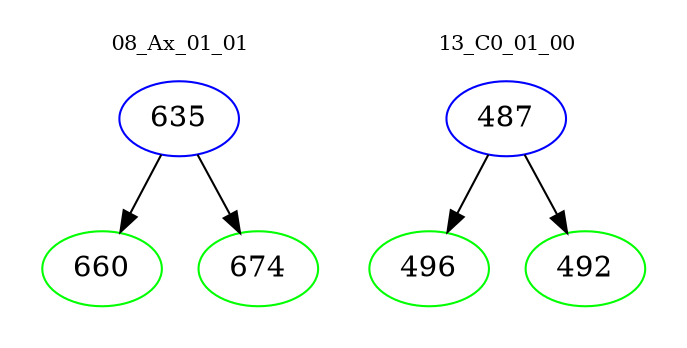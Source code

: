 digraph{
subgraph cluster_0 {
color = white
label = "08_Ax_01_01";
fontsize=10;
T0_635 [label="635", color="blue"]
T0_635 -> T0_660 [color="black"]
T0_660 [label="660", color="green"]
T0_635 -> T0_674 [color="black"]
T0_674 [label="674", color="green"]
}
subgraph cluster_1 {
color = white
label = "13_C0_01_00";
fontsize=10;
T1_487 [label="487", color="blue"]
T1_487 -> T1_496 [color="black"]
T1_496 [label="496", color="green"]
T1_487 -> T1_492 [color="black"]
T1_492 [label="492", color="green"]
}
}

